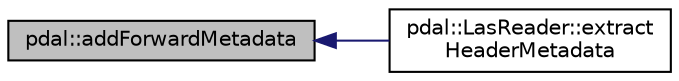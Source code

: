 digraph "pdal::addForwardMetadata"
{
  edge [fontname="Helvetica",fontsize="10",labelfontname="Helvetica",labelfontsize="10"];
  node [fontname="Helvetica",fontsize="10",shape=record];
  rankdir="LR";
  Node1 [label="pdal::addForwardMetadata",height=0.2,width=0.4,color="black", fillcolor="grey75", style="filled", fontcolor="black"];
  Node1 -> Node2 [dir="back",color="midnightblue",fontsize="10",style="solid",fontname="Helvetica"];
  Node2 [label="pdal::LasReader::extract\lHeaderMetadata",height=0.2,width=0.4,color="black", fillcolor="white", style="filled",URL="$classpdal_1_1LasReader.html#ae37da23f5ec384cb4b43be8c9676805a"];
}
